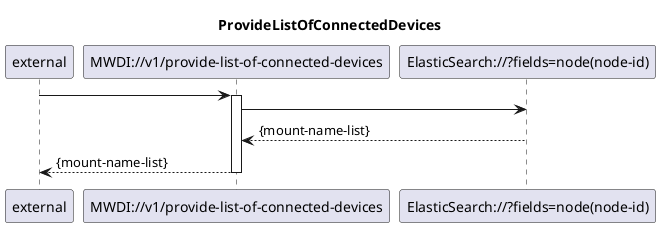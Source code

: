 @startuml 100_ProvideListOfConnectedDevices
skinparam responseMessageBelowArrow true

title  ProvideListOfConnectedDevices

participant "external" as requestor
participant "MWDI://v1/provide-list-of-connected-devices" as provideListOfConnectedDevices
participant "ElasticSearch://?fields=node(node-id)" as ConnectedDeviceList

requestor -> provideListOfConnectedDevices
activate provideListOfConnectedDevices

provideListOfConnectedDevices -> ConnectedDeviceList
ConnectedDeviceList --> provideListOfConnectedDevices: {mount-name-list}

provideListOfConnectedDevices --> requestor: {mount-name-list}
deactivate provideListOfConnectedDevices

@enduml